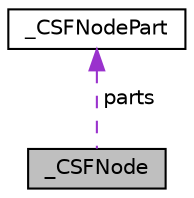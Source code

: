digraph "_CSFNode"
{
 // LATEX_PDF_SIZE
  edge [fontname="Helvetica",fontsize="10",labelfontname="Helvetica",labelfontsize="10"];
  node [fontname="Helvetica",fontsize="10",shape=record];
  Node1 [label="_CSFNode",height=0.2,width=0.4,color="black", fillcolor="grey75", style="filled", fontcolor="black",tooltip=" "];
  Node2 -> Node1 [dir="back",color="darkorchid3",fontsize="10",style="dashed",label=" parts" ,fontname="Helvetica"];
  Node2 [label="_CSFNodePart",height=0.2,width=0.4,color="black", fillcolor="white", style="filled",URL="$struct___c_s_f_node_part.html",tooltip=" "];
}
